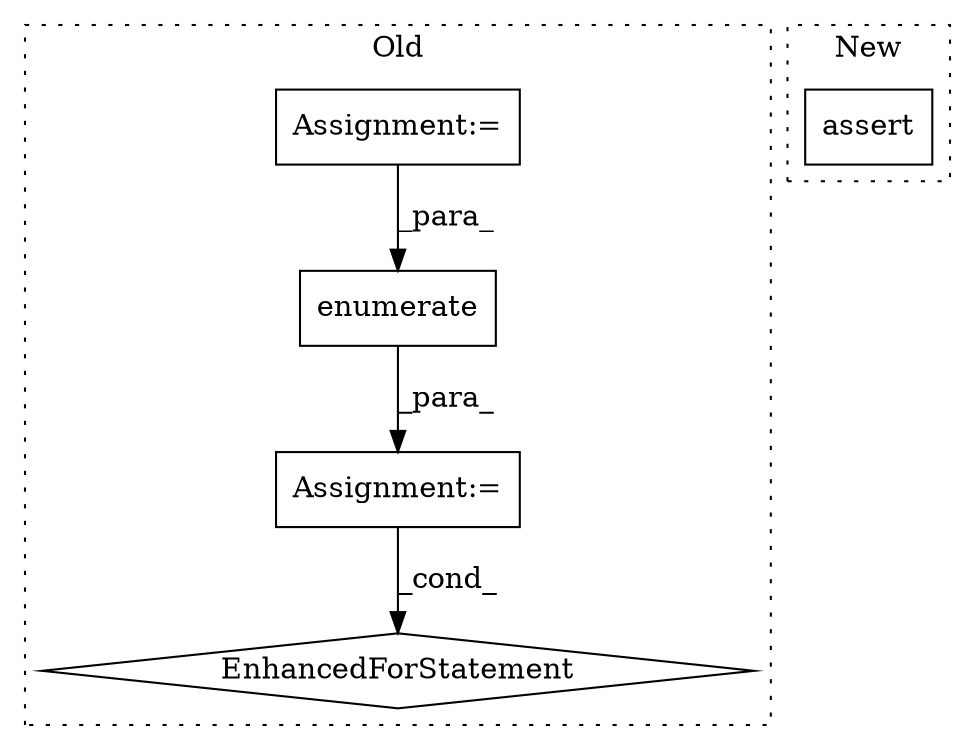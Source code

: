 digraph G {
subgraph cluster0 {
1 [label="enumerate" a="32" s="1355,1369" l="10,1" shape="box"];
3 [label="Assignment:=" a="7" s="1284,1370" l="63,2" shape="box"];
4 [label="EnhancedForStatement" a="70" s="1284,1370" l="63,2" shape="diamond"];
5 [label="Assignment:=" a="7" s="1261" l="1" shape="box"];
label = "Old";
style="dotted";
}
subgraph cluster1 {
2 [label="assert" a="6" s="1692" l="7" shape="box"];
label = "New";
style="dotted";
}
1 -> 3 [label="_para_"];
3 -> 4 [label="_cond_"];
5 -> 1 [label="_para_"];
}